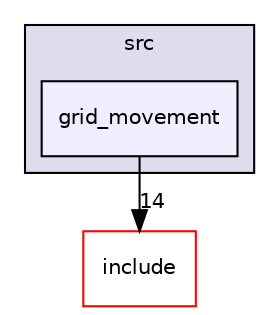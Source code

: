 digraph "Common/src/grid_movement" {
  compound=true
  node [ fontsize="10", fontname="Helvetica"];
  edge [ labelfontsize="10", labelfontname="Helvetica"];
  subgraph clusterdir_3752367cbca4c9b58dde90984de9bccc {
    graph [ bgcolor="#ddddee", pencolor="black", label="src" fontname="Helvetica", fontsize="10", URL="dir_3752367cbca4c9b58dde90984de9bccc.html"]
  dir_24d39c22649b9fb42807ece92fab917f [shape=box, label="grid_movement", style="filled", fillcolor="#eeeeff", pencolor="black", URL="dir_24d39c22649b9fb42807ece92fab917f.html"];
  }
  dir_92cb2900980f09bf257878861626e98f [shape=box label="include" fillcolor="white" style="filled" color="red" URL="dir_92cb2900980f09bf257878861626e98f.html"];
  dir_24d39c22649b9fb42807ece92fab917f->dir_92cb2900980f09bf257878861626e98f [headlabel="14", labeldistance=1.5 headhref="dir_000027_000001.html"];
}
